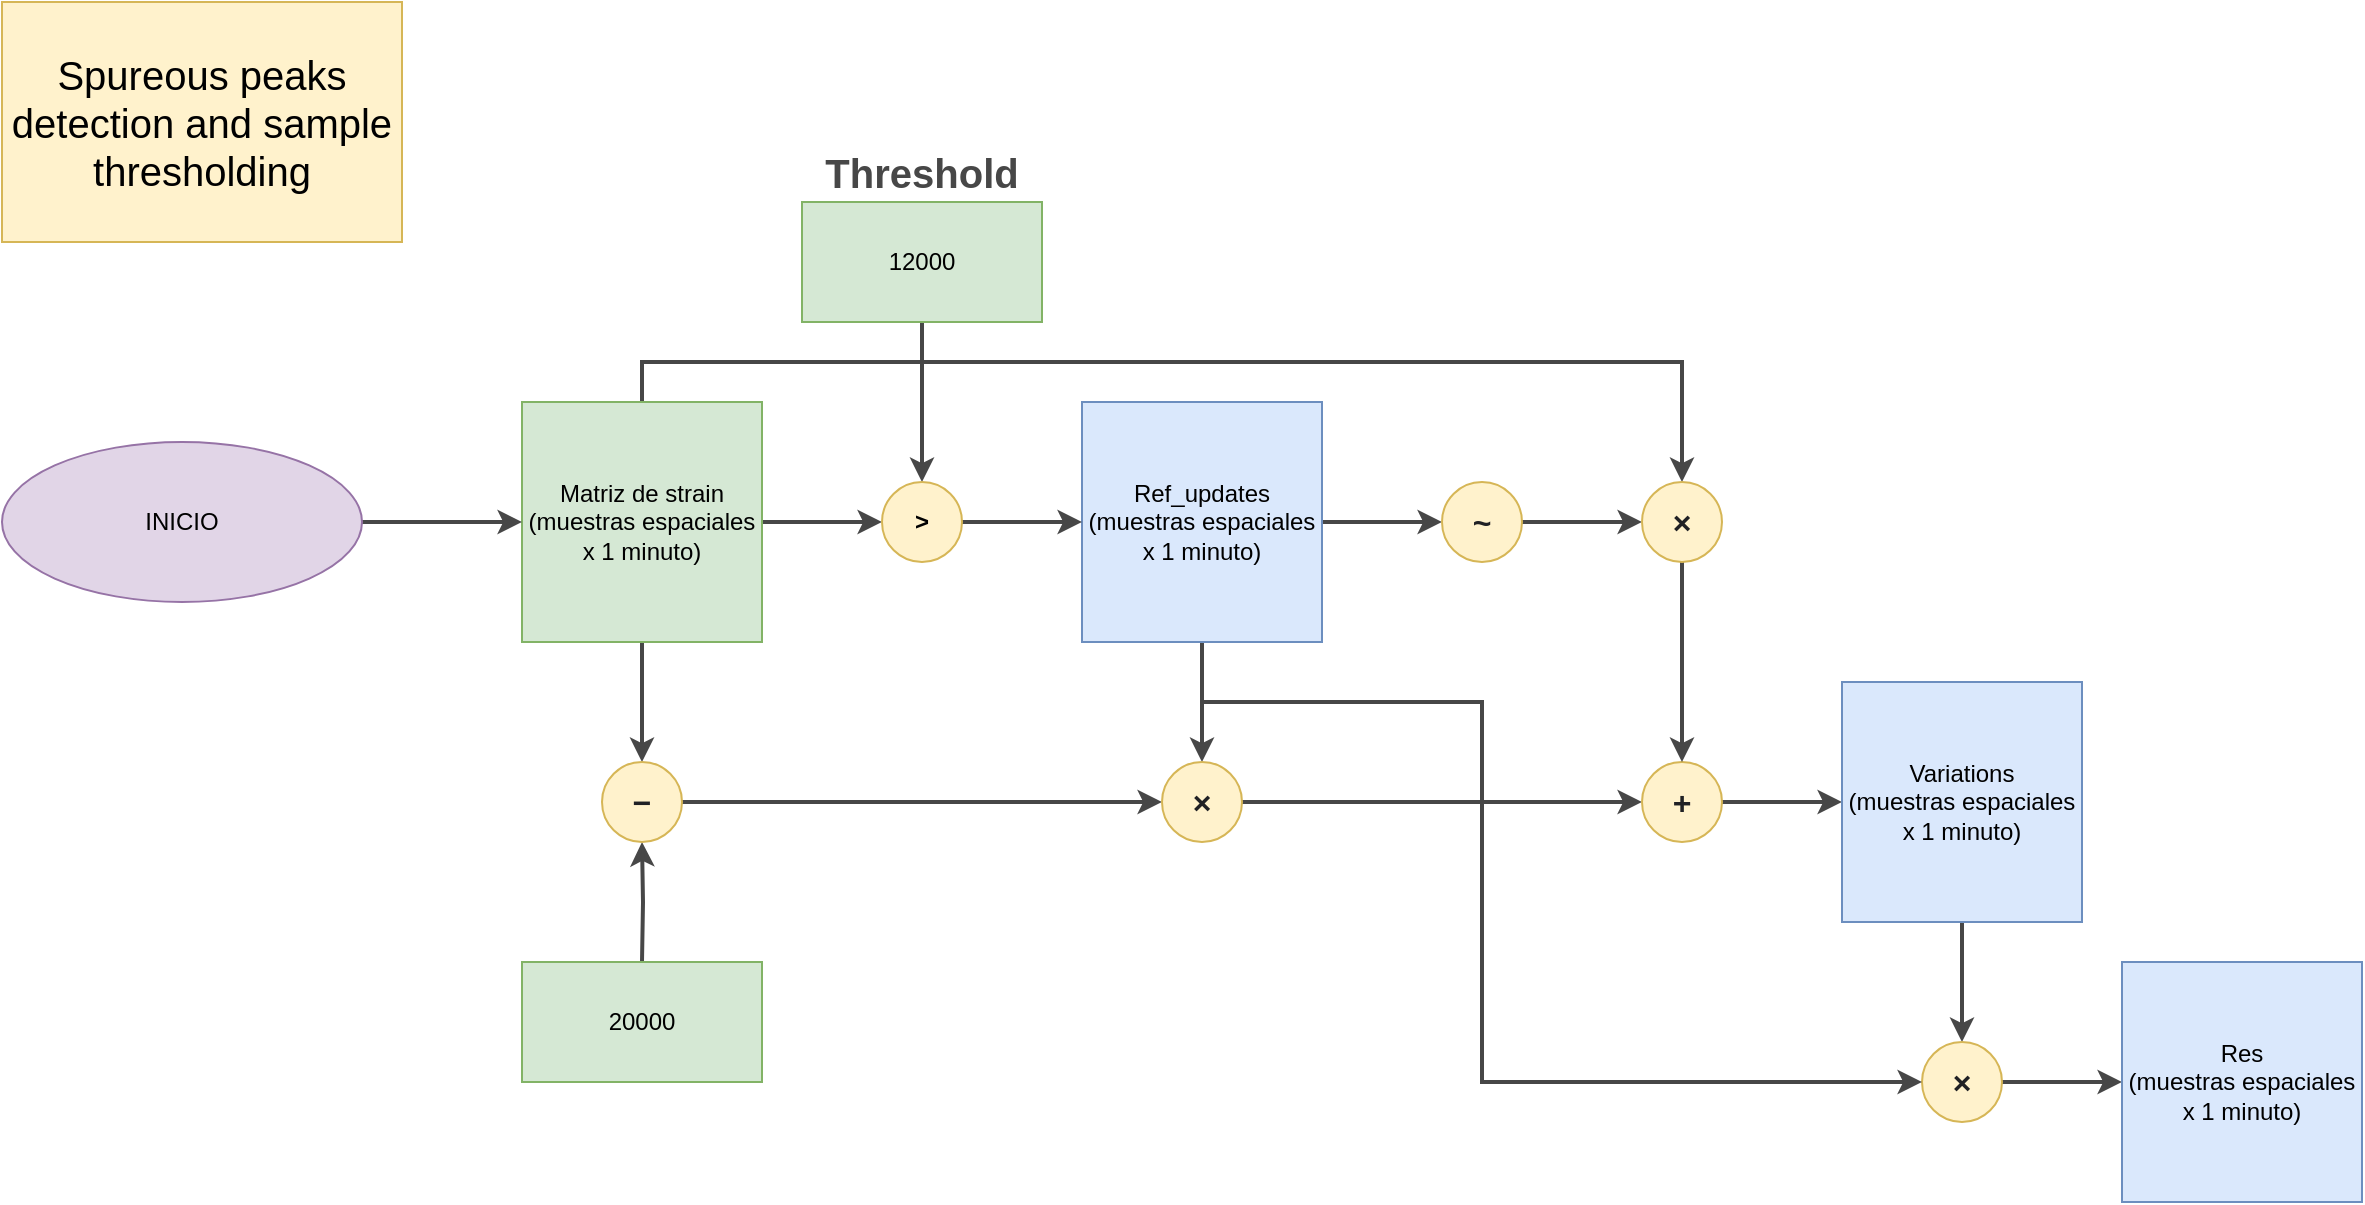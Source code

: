 <mxfile version="20.8.23" type="device"><diagram name="Página-1" id="5fwRW1zclHxFzKuFXioz"><mxGraphModel dx="2261" dy="1876" grid="1" gridSize="10" guides="1" tooltips="1" connect="1" arrows="1" fold="1" page="1" pageScale="1" pageWidth="827" pageHeight="1169" math="0" shadow="0"><root><mxCell id="0"/><mxCell id="1" parent="0"/><mxCell id="DPO1SaUmbBcyLkNcMcgj-11" value="" style="edgeStyle=orthogonalEdgeStyle;rounded=0;orthogonalLoop=1;jettySize=auto;html=1;strokeColor=#474747;strokeWidth=2;" edge="1" parent="1" source="DPO1SaUmbBcyLkNcMcgj-1"><mxGeometry relative="1" as="geometry"><mxPoint x="260" y="100" as="targetPoint"/></mxGeometry></mxCell><mxCell id="DPO1SaUmbBcyLkNcMcgj-19" value="" style="edgeStyle=orthogonalEdgeStyle;rounded=0;orthogonalLoop=1;jettySize=auto;html=1;fontFamily=Helvetica;strokeColor=#474747;strokeWidth=2;" edge="1" parent="1" source="DPO1SaUmbBcyLkNcMcgj-1" target="DPO1SaUmbBcyLkNcMcgj-16"><mxGeometry relative="1" as="geometry"/></mxCell><mxCell id="DPO1SaUmbBcyLkNcMcgj-33" style="edgeStyle=orthogonalEdgeStyle;rounded=0;orthogonalLoop=1;jettySize=auto;html=1;exitX=0.5;exitY=0;exitDx=0;exitDy=0;entryX=0.5;entryY=0;entryDx=0;entryDy=0;fontFamily=Helvetica;strokeColor=#474747;strokeWidth=2;" edge="1" parent="1" source="DPO1SaUmbBcyLkNcMcgj-1" target="DPO1SaUmbBcyLkNcMcgj-34"><mxGeometry relative="1" as="geometry"><mxPoint x="660" y="80" as="targetPoint"/><Array as="points"><mxPoint x="140" y="20"/><mxPoint x="660" y="20"/></Array></mxGeometry></mxCell><mxCell id="DPO1SaUmbBcyLkNcMcgj-1" value="Matriz de strain&lt;br&gt;(muestras espaciales x 1 minuto)" style="rounded=0;whiteSpace=wrap;html=1;fillColor=#d5e8d4;strokeColor=#82b366;" vertex="1" parent="1"><mxGeometry x="80" y="40" width="120" height="120" as="geometry"/></mxCell><mxCell id="DPO1SaUmbBcyLkNcMcgj-24" style="edgeStyle=orthogonalEdgeStyle;rounded=0;orthogonalLoop=1;jettySize=auto;html=1;exitX=0.5;exitY=1;exitDx=0;exitDy=0;entryX=0.5;entryY=0;entryDx=0;entryDy=0;fontFamily=Helvetica;strokeColor=#474747;strokeWidth=2;" edge="1" parent="1" source="DPO1SaUmbBcyLkNcMcgj-2" target="DPO1SaUmbBcyLkNcMcgj-23"><mxGeometry relative="1" as="geometry"/></mxCell><mxCell id="DPO1SaUmbBcyLkNcMcgj-30" value="" style="edgeStyle=orthogonalEdgeStyle;rounded=0;orthogonalLoop=1;jettySize=auto;html=1;fontFamily=Helvetica;strokeColor=#474747;strokeWidth=2;" edge="1" parent="1" source="DPO1SaUmbBcyLkNcMcgj-2" target="DPO1SaUmbBcyLkNcMcgj-27"><mxGeometry relative="1" as="geometry"/></mxCell><mxCell id="DPO1SaUmbBcyLkNcMcgj-2" value="Ref_updates&lt;br&gt;(muestras espaciales x 1 minuto)" style="rounded=0;whiteSpace=wrap;html=1;fillColor=#dae8fc;strokeColor=#6c8ebf;" vertex="1" parent="1"><mxGeometry x="360" y="40" width="120" height="120" as="geometry"/></mxCell><mxCell id="DPO1SaUmbBcyLkNcMcgj-13" value="" style="edgeStyle=orthogonalEdgeStyle;rounded=0;orthogonalLoop=1;jettySize=auto;html=1;strokeColor=#474747;strokeWidth=2;" edge="1" parent="1" source="DPO1SaUmbBcyLkNcMcgj-4"><mxGeometry relative="1" as="geometry"><mxPoint x="280" y="80" as="targetPoint"/></mxGeometry></mxCell><mxCell id="DPO1SaUmbBcyLkNcMcgj-4" value="12000" style="rounded=0;whiteSpace=wrap;html=1;fillColor=#d5e8d4;strokeColor=#82b366;" vertex="1" parent="1"><mxGeometry x="220" y="-60" width="120" height="60" as="geometry"/></mxCell><mxCell id="DPO1SaUmbBcyLkNcMcgj-20" value="" style="edgeStyle=orthogonalEdgeStyle;rounded=0;orthogonalLoop=1;jettySize=auto;html=1;fontFamily=Helvetica;strokeColor=#474747;strokeWidth=2;" edge="1" parent="1" target="DPO1SaUmbBcyLkNcMcgj-16"><mxGeometry relative="1" as="geometry"><mxPoint x="140" y="320" as="sourcePoint"/></mxGeometry></mxCell><mxCell id="DPO1SaUmbBcyLkNcMcgj-22" value="" style="edgeStyle=orthogonalEdgeStyle;rounded=0;orthogonalLoop=1;jettySize=auto;html=1;fontFamily=Helvetica;entryX=0;entryY=0.5;entryDx=0;entryDy=0;strokeColor=#474747;strokeWidth=2;" edge="1" parent="1" source="DPO1SaUmbBcyLkNcMcgj-16" target="DPO1SaUmbBcyLkNcMcgj-23"><mxGeometry relative="1" as="geometry"><mxPoint x="220" y="240" as="targetPoint"/></mxGeometry></mxCell><mxCell id="DPO1SaUmbBcyLkNcMcgj-16" value="&lt;b style=&quot;border-color: var(--border-color); color: rgb(32, 33, 36); font-size: 16px;&quot;&gt;−&lt;/b&gt;" style="ellipse;whiteSpace=wrap;html=1;aspect=fixed;align=center;fillColor=#fff2cc;strokeColor=#d6b656;" vertex="1" parent="1"><mxGeometry x="120" y="220" width="40" height="40" as="geometry"/></mxCell><mxCell id="DPO1SaUmbBcyLkNcMcgj-26" value="" style="edgeStyle=orthogonalEdgeStyle;rounded=0;orthogonalLoop=1;jettySize=auto;html=1;fontFamily=Helvetica;strokeColor=#474747;strokeWidth=2;" edge="1" parent="1" source="DPO1SaUmbBcyLkNcMcgj-23" target="DPO1SaUmbBcyLkNcMcgj-25"><mxGeometry relative="1" as="geometry"/></mxCell><mxCell id="DPO1SaUmbBcyLkNcMcgj-23" value="&lt;b style=&quot;color: rgb(32, 33, 36); font-size: 16px; text-align: left;&quot;&gt;×&lt;/b&gt;" style="ellipse;whiteSpace=wrap;html=1;aspect=fixed;align=center;fillColor=#fff2cc;strokeColor=#d6b656;" vertex="1" parent="1"><mxGeometry x="400" y="220" width="40" height="40" as="geometry"/></mxCell><mxCell id="DPO1SaUmbBcyLkNcMcgj-41" value="" style="edgeStyle=orthogonalEdgeStyle;rounded=0;orthogonalLoop=1;jettySize=auto;html=1;fontFamily=Helvetica;strokeColor=#474747;strokeWidth=2;" edge="1" parent="1" source="DPO1SaUmbBcyLkNcMcgj-25" target="DPO1SaUmbBcyLkNcMcgj-40"><mxGeometry relative="1" as="geometry"/></mxCell><mxCell id="DPO1SaUmbBcyLkNcMcgj-25" value="&lt;b style=&quot;color: rgb(32, 33, 36); font-size: 16px; text-align: left;&quot;&gt;+&lt;/b&gt;" style="ellipse;whiteSpace=wrap;html=1;aspect=fixed;align=center;fillColor=#fff2cc;strokeColor=#d6b656;" vertex="1" parent="1"><mxGeometry x="640" y="220" width="40" height="40" as="geometry"/></mxCell><mxCell id="DPO1SaUmbBcyLkNcMcgj-38" value="" style="edgeStyle=orthogonalEdgeStyle;rounded=0;orthogonalLoop=1;jettySize=auto;html=1;fontFamily=Helvetica;strokeColor=#474747;strokeWidth=2;" edge="1" parent="1" source="DPO1SaUmbBcyLkNcMcgj-27" target="DPO1SaUmbBcyLkNcMcgj-34"><mxGeometry relative="1" as="geometry"/></mxCell><mxCell id="DPO1SaUmbBcyLkNcMcgj-27" value="&lt;b style=&quot;color: rgb(32, 33, 36); font-size: 16px; text-align: left;&quot;&gt;~&lt;/b&gt;" style="ellipse;whiteSpace=wrap;html=1;aspect=fixed;align=center;fillColor=#fff2cc;strokeColor=#d6b656;" vertex="1" parent="1"><mxGeometry x="540" y="80" width="40" height="40" as="geometry"/></mxCell><mxCell id="DPO1SaUmbBcyLkNcMcgj-39" value="" style="edgeStyle=orthogonalEdgeStyle;rounded=0;orthogonalLoop=1;jettySize=auto;html=1;fontFamily=Helvetica;strokeColor=#474747;strokeWidth=2;" edge="1" parent="1" source="DPO1SaUmbBcyLkNcMcgj-34" target="DPO1SaUmbBcyLkNcMcgj-25"><mxGeometry relative="1" as="geometry"/></mxCell><mxCell id="DPO1SaUmbBcyLkNcMcgj-34" value="&lt;b style=&quot;color: rgb(32, 33, 36); font-size: 16px; text-align: left;&quot;&gt;×&lt;/b&gt;" style="ellipse;whiteSpace=wrap;html=1;aspect=fixed;align=center;fillColor=#fff2cc;strokeColor=#d6b656;" vertex="1" parent="1"><mxGeometry x="640" y="80" width="40" height="40" as="geometry"/></mxCell><mxCell id="DPO1SaUmbBcyLkNcMcgj-44" value="" style="edgeStyle=orthogonalEdgeStyle;rounded=0;orthogonalLoop=1;jettySize=auto;html=1;fontFamily=Helvetica;strokeColor=#474747;strokeWidth=2;" edge="1" parent="1" source="DPO1SaUmbBcyLkNcMcgj-40" target="DPO1SaUmbBcyLkNcMcgj-43"><mxGeometry relative="1" as="geometry"/></mxCell><mxCell id="DPO1SaUmbBcyLkNcMcgj-40" value="Variations&lt;br&gt;(muestras espaciales x 1 minuto)" style="rounded=0;whiteSpace=wrap;html=1;fillColor=#dae8fc;strokeColor=#6c8ebf;" vertex="1" parent="1"><mxGeometry x="740" y="180" width="120" height="120" as="geometry"/></mxCell><mxCell id="DPO1SaUmbBcyLkNcMcgj-48" value="" style="edgeStyle=orthogonalEdgeStyle;rounded=0;orthogonalLoop=1;jettySize=auto;html=1;fontFamily=Helvetica;strokeColor=#474747;strokeWidth=2;" edge="1" parent="1" source="DPO1SaUmbBcyLkNcMcgj-43" target="DPO1SaUmbBcyLkNcMcgj-47"><mxGeometry relative="1" as="geometry"/></mxCell><mxCell id="DPO1SaUmbBcyLkNcMcgj-43" value="&lt;b style=&quot;color: rgb(32, 33, 36); font-size: 16px; text-align: left;&quot;&gt;×&lt;/b&gt;" style="ellipse;whiteSpace=wrap;html=1;aspect=fixed;align=center;fillColor=#fff2cc;strokeColor=#d6b656;" vertex="1" parent="1"><mxGeometry x="780" y="360" width="40" height="40" as="geometry"/></mxCell><mxCell id="DPO1SaUmbBcyLkNcMcgj-45" value="" style="endArrow=classic;html=1;rounded=0;fontFamily=Helvetica;entryX=0;entryY=0.5;entryDx=0;entryDy=0;strokeColor=#474747;strokeWidth=2;" edge="1" parent="1" target="DPO1SaUmbBcyLkNcMcgj-43"><mxGeometry width="50" height="50" relative="1" as="geometry"><mxPoint x="420" y="190" as="sourcePoint"/><mxPoint x="440" y="310" as="targetPoint"/><Array as="points"><mxPoint x="560" y="190"/><mxPoint x="560" y="380"/></Array></mxGeometry></mxCell><mxCell id="DPO1SaUmbBcyLkNcMcgj-47" value="Res&lt;br&gt;(muestras espaciales x 1 minuto)" style="rounded=0;whiteSpace=wrap;html=1;fillColor=#dae8fc;strokeColor=#6c8ebf;" vertex="1" parent="1"><mxGeometry x="880" y="320" width="120" height="120" as="geometry"/></mxCell><mxCell id="DPO1SaUmbBcyLkNcMcgj-50" value="" style="edgeStyle=orthogonalEdgeStyle;rounded=0;orthogonalLoop=1;jettySize=auto;html=1;fontFamily=Helvetica;strokeColor=#474747;strokeWidth=2;" edge="1" parent="1" source="DPO1SaUmbBcyLkNcMcgj-49" target="DPO1SaUmbBcyLkNcMcgj-1"><mxGeometry relative="1" as="geometry"/></mxCell><mxCell id="DPO1SaUmbBcyLkNcMcgj-49" value="INICIO" style="ellipse;whiteSpace=wrap;html=1;fontFamily=Helvetica;fillColor=#e1d5e7;strokeColor=#9673a6;" vertex="1" parent="1"><mxGeometry x="-180" y="60" width="180" height="80" as="geometry"/></mxCell><mxCell id="DPO1SaUmbBcyLkNcMcgj-51" value="20000" style="rounded=0;whiteSpace=wrap;html=1;fillColor=#d5e8d4;strokeColor=#82b366;" vertex="1" parent="1"><mxGeometry x="80" y="320" width="120" height="60" as="geometry"/></mxCell><mxCell id="DPO1SaUmbBcyLkNcMcgj-52" value="&lt;font style=&quot;font-size: 20px;&quot;&gt;&lt;b&gt;Threshold&lt;/b&gt;&lt;/font&gt;" style="text;html=1;strokeColor=none;fillColor=none;align=center;verticalAlign=middle;whiteSpace=wrap;rounded=0;fontSize=15;fontFamily=Helvetica;fontColor=#474747;" vertex="1" parent="1"><mxGeometry x="250" y="-90" width="60" height="30" as="geometry"/></mxCell><mxCell id="DPO1SaUmbBcyLkNcMcgj-54" value="" style="edgeStyle=orthogonalEdgeStyle;rounded=0;orthogonalLoop=1;jettySize=auto;html=1;strokeColor=#474747;strokeWidth=2;fontFamily=Helvetica;fontSize=20;fontColor=none;" edge="1" parent="1" source="DPO1SaUmbBcyLkNcMcgj-53" target="DPO1SaUmbBcyLkNcMcgj-2"><mxGeometry relative="1" as="geometry"/></mxCell><mxCell id="DPO1SaUmbBcyLkNcMcgj-53" value="&lt;b&gt;&amp;gt;&lt;/b&gt;" style="ellipse;whiteSpace=wrap;html=1;aspect=fixed;fillColor=#fff2cc;strokeColor=#d6b656;" vertex="1" parent="1"><mxGeometry x="260" y="80" width="40" height="40" as="geometry"/></mxCell><mxCell id="DPO1SaUmbBcyLkNcMcgj-55" value="Spureous peaks detection and sample thresholding" style="rounded=0;whiteSpace=wrap;html=1;fillColor=#fff2cc;strokeColor=#d6b656;fontSize=20;" vertex="1" parent="1"><mxGeometry x="-180" y="-160" width="200" height="120" as="geometry"/></mxCell></root></mxGraphModel></diagram></mxfile>